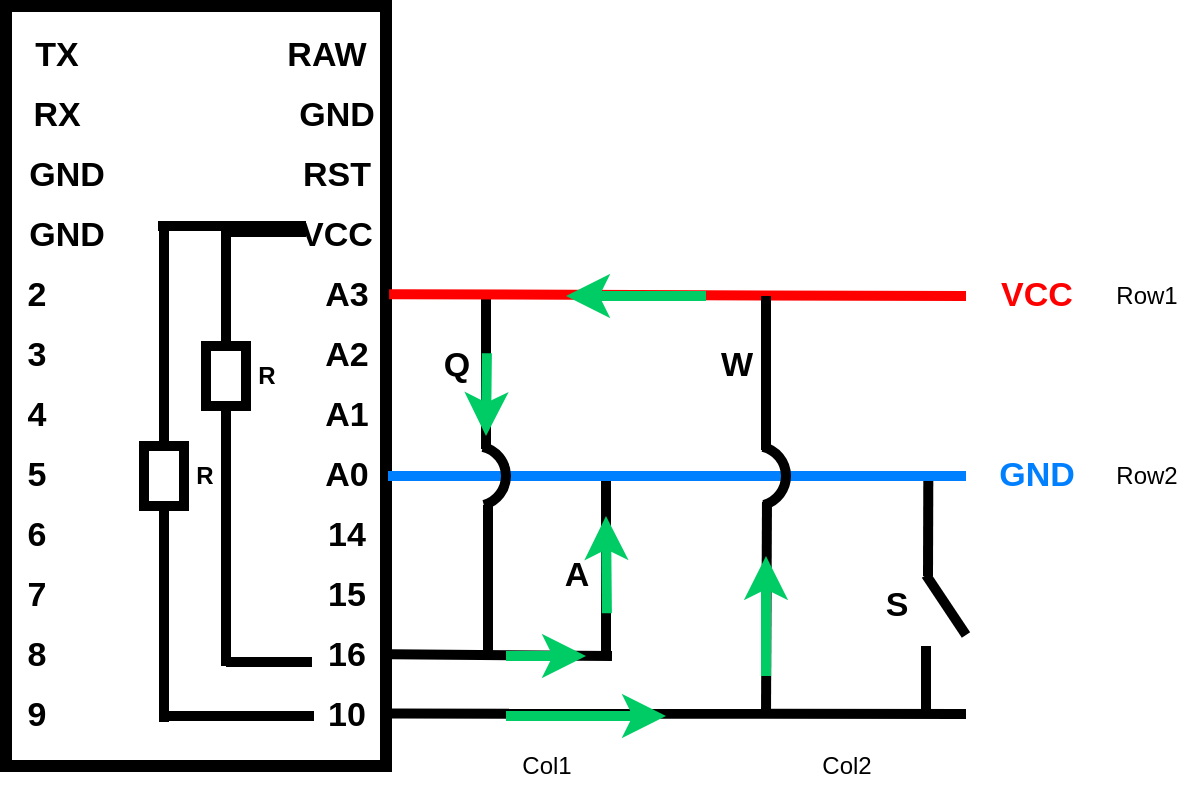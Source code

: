 <mxfile version="14.2.9" type="device"><diagram id="bNTXCz5VUX-kDg3vVEdZ" name="Page-1"><mxGraphModel dx="-12" dy="499" grid="1" gridSize="10" guides="1" tooltips="1" connect="1" arrows="1" fold="1" page="1" pageScale="1" pageWidth="827" pageHeight="1169" math="0" shadow="0"><root><mxCell id="0"/><mxCell id="1" parent="0"/><mxCell id="0zHug8cf5Yny5k7RIZ2s-1" value="" style="rounded=0;whiteSpace=wrap;html=1;strokeWidth=6;fontStyle=1;fontSize=17;" vertex="1" parent="1"><mxGeometry x="1560" y="115" width="190" height="380" as="geometry"/></mxCell><mxCell id="0zHug8cf5Yny5k7RIZ2s-2" value="10&lt;br style=&quot;font-size: 17px;&quot;&gt;" style="text;html=1;align=center;verticalAlign=middle;resizable=0;points=[];autosize=1;fontStyle=1;fontSize=17;" vertex="1" parent="1"><mxGeometry x="1715" y="455" width="30" height="30" as="geometry"/></mxCell><mxCell id="0zHug8cf5Yny5k7RIZ2s-3" value="16" style="text;html=1;align=center;verticalAlign=middle;resizable=0;points=[];autosize=1;fontStyle=1;fontSize=17;" vertex="1" parent="1"><mxGeometry x="1715" y="425" width="30" height="30" as="geometry"/></mxCell><mxCell id="0zHug8cf5Yny5k7RIZ2s-4" value="15" style="text;html=1;align=center;verticalAlign=middle;resizable=0;points=[];autosize=1;fontStyle=1;fontSize=17;" vertex="1" parent="1"><mxGeometry x="1715" y="395" width="30" height="30" as="geometry"/></mxCell><mxCell id="0zHug8cf5Yny5k7RIZ2s-5" value="14" style="text;html=1;align=center;verticalAlign=middle;resizable=0;points=[];autosize=1;fontStyle=1;fontSize=17;" vertex="1" parent="1"><mxGeometry x="1715" y="365" width="30" height="30" as="geometry"/></mxCell><mxCell id="0zHug8cf5Yny5k7RIZ2s-6" value="A0" style="text;html=1;align=center;verticalAlign=middle;resizable=0;points=[];autosize=1;fontStyle=1;fontSize=17;" vertex="1" parent="1"><mxGeometry x="1710" y="335" width="40" height="30" as="geometry"/></mxCell><mxCell id="0zHug8cf5Yny5k7RIZ2s-7" value="A1" style="text;html=1;align=center;verticalAlign=middle;resizable=0;points=[];autosize=1;fontStyle=1;fontSize=17;" vertex="1" parent="1"><mxGeometry x="1710" y="305" width="40" height="30" as="geometry"/></mxCell><mxCell id="0zHug8cf5Yny5k7RIZ2s-8" value="A2" style="text;html=1;align=center;verticalAlign=middle;resizable=0;points=[];autosize=1;fontStyle=1;fontSize=17;" vertex="1" parent="1"><mxGeometry x="1710" y="275" width="40" height="30" as="geometry"/></mxCell><mxCell id="0zHug8cf5Yny5k7RIZ2s-9" value="A3" style="text;html=1;align=center;verticalAlign=middle;resizable=0;points=[];autosize=1;fontStyle=1;fontSize=17;" vertex="1" parent="1"><mxGeometry x="1710" y="245" width="40" height="30" as="geometry"/></mxCell><mxCell id="0zHug8cf5Yny5k7RIZ2s-10" value="VCC" style="text;html=1;align=center;verticalAlign=middle;resizable=0;points=[];autosize=1;fontStyle=1;fontSize=17;" vertex="1" parent="1"><mxGeometry x="1700" y="215" width="50" height="30" as="geometry"/></mxCell><mxCell id="0zHug8cf5Yny5k7RIZ2s-11" value="RST" style="text;html=1;align=center;verticalAlign=middle;resizable=0;points=[];autosize=1;fontStyle=1;fontSize=17;" vertex="1" parent="1"><mxGeometry x="1700" y="185" width="50" height="30" as="geometry"/></mxCell><mxCell id="0zHug8cf5Yny5k7RIZ2s-12" value="GND" style="text;html=1;align=center;verticalAlign=middle;resizable=0;points=[];autosize=1;fontStyle=1;fontSize=17;" vertex="1" parent="1"><mxGeometry x="1700" y="155" width="50" height="30" as="geometry"/></mxCell><mxCell id="0zHug8cf5Yny5k7RIZ2s-13" value="RAW" style="text;html=1;align=center;verticalAlign=middle;resizable=0;points=[];autosize=1;fontStyle=1;fontSize=17;" vertex="1" parent="1"><mxGeometry x="1690" y="125" width="60" height="30" as="geometry"/></mxCell><mxCell id="0zHug8cf5Yny5k7RIZ2s-14" value="" style="endArrow=none;html=1;strokeWidth=5;" edge="1" parent="1" source="0zHug8cf5Yny5k7RIZ2s-29"><mxGeometry width="50" height="50" relative="1" as="geometry"><mxPoint x="1670" y="324" as="sourcePoint"/><mxPoint x="1670" y="226" as="targetPoint"/></mxGeometry></mxCell><mxCell id="0zHug8cf5Yny5k7RIZ2s-15" value="9" style="text;html=1;align=center;verticalAlign=middle;resizable=0;points=[];autosize=1;fontStyle=1;fontSize=17;" vertex="1" parent="1"><mxGeometry x="1565" y="455" width="20" height="30" as="geometry"/></mxCell><mxCell id="0zHug8cf5Yny5k7RIZ2s-16" value="8" style="text;html=1;align=center;verticalAlign=middle;resizable=0;points=[];autosize=1;fontStyle=1;fontSize=17;" vertex="1" parent="1"><mxGeometry x="1565" y="425" width="20" height="30" as="geometry"/></mxCell><mxCell id="0zHug8cf5Yny5k7RIZ2s-17" value="7" style="text;html=1;align=center;verticalAlign=middle;resizable=0;points=[];autosize=1;fontStyle=1;fontSize=17;" vertex="1" parent="1"><mxGeometry x="1565" y="395" width="20" height="30" as="geometry"/></mxCell><mxCell id="0zHug8cf5Yny5k7RIZ2s-18" value="6" style="text;html=1;align=center;verticalAlign=middle;resizable=0;points=[];autosize=1;fontStyle=1;fontSize=17;" vertex="1" parent="1"><mxGeometry x="1565" y="365" width="20" height="30" as="geometry"/></mxCell><mxCell id="0zHug8cf5Yny5k7RIZ2s-19" value="5" style="text;html=1;align=center;verticalAlign=middle;resizable=0;points=[];autosize=1;fontStyle=1;fontSize=17;" vertex="1" parent="1"><mxGeometry x="1565" y="335" width="20" height="30" as="geometry"/></mxCell><mxCell id="0zHug8cf5Yny5k7RIZ2s-20" value="4" style="text;html=1;align=center;verticalAlign=middle;resizable=0;points=[];autosize=1;fontStyle=1;fontSize=17;" vertex="1" parent="1"><mxGeometry x="1565" y="305" width="20" height="30" as="geometry"/></mxCell><mxCell id="0zHug8cf5Yny5k7RIZ2s-21" value="3" style="text;html=1;align=center;verticalAlign=middle;resizable=0;points=[];autosize=1;fontStyle=1;fontSize=17;" vertex="1" parent="1"><mxGeometry x="1565" y="275" width="20" height="30" as="geometry"/></mxCell><mxCell id="0zHug8cf5Yny5k7RIZ2s-22" value="2" style="text;html=1;align=center;verticalAlign=middle;resizable=0;points=[];autosize=1;fontStyle=1;fontSize=17;" vertex="1" parent="1"><mxGeometry x="1565" y="245" width="20" height="30" as="geometry"/></mxCell><mxCell id="0zHug8cf5Yny5k7RIZ2s-23" value="GND" style="text;html=1;align=center;verticalAlign=middle;resizable=0;points=[];autosize=1;fontStyle=1;fontSize=17;" vertex="1" parent="1"><mxGeometry x="1565" y="215" width="50" height="30" as="geometry"/></mxCell><mxCell id="0zHug8cf5Yny5k7RIZ2s-24" value="GND" style="text;html=1;align=center;verticalAlign=middle;resizable=0;points=[];autosize=1;fontStyle=1;fontSize=17;" vertex="1" parent="1"><mxGeometry x="1565" y="185" width="50" height="30" as="geometry"/></mxCell><mxCell id="0zHug8cf5Yny5k7RIZ2s-25" value="RX" style="text;html=1;align=center;verticalAlign=middle;resizable=0;points=[];autosize=1;fontStyle=1;fontSize=17;" vertex="1" parent="1"><mxGeometry x="1565" y="155" width="40" height="30" as="geometry"/></mxCell><mxCell id="0zHug8cf5Yny5k7RIZ2s-26" value="TX" style="text;html=1;align=center;verticalAlign=middle;resizable=0;points=[];autosize=1;fontStyle=1;fontSize=17;" vertex="1" parent="1"><mxGeometry x="1565" y="125" width="40" height="30" as="geometry"/></mxCell><mxCell id="0zHug8cf5Yny5k7RIZ2s-27" value="R" style="text;html=1;align=center;verticalAlign=middle;resizable=0;points=[];autosize=1;strokeWidth=5;fontStyle=1" vertex="1" parent="1"><mxGeometry x="1680" y="290" width="20" height="20" as="geometry"/></mxCell><mxCell id="0zHug8cf5Yny5k7RIZ2s-28" value="" style="endArrow=none;html=1;fontSize=17;strokeWidth=5;" edge="1" parent="1"><mxGeometry width="50" height="50" relative="1" as="geometry"><mxPoint x="1710" y="228" as="sourcePoint"/><mxPoint x="1670" y="228" as="targetPoint"/></mxGeometry></mxCell><mxCell id="0zHug8cf5Yny5k7RIZ2s-29" value="" style="rounded=0;whiteSpace=wrap;html=1;strokeWidth=5;" vertex="1" parent="1"><mxGeometry x="1660" y="285" width="20" height="30" as="geometry"/></mxCell><mxCell id="0zHug8cf5Yny5k7RIZ2s-30" value="" style="endArrow=none;html=1;strokeWidth=5;" edge="1" parent="1" source="0zHug8cf5Yny5k7RIZ2s-31"><mxGeometry width="50" height="50" relative="1" as="geometry"><mxPoint x="1639" y="324.5" as="sourcePoint"/><mxPoint x="1639" y="226.5" as="targetPoint"/></mxGeometry></mxCell><mxCell id="0zHug8cf5Yny5k7RIZ2s-31" value="" style="rounded=0;whiteSpace=wrap;html=1;strokeWidth=5;" vertex="1" parent="1"><mxGeometry x="1629" y="335" width="20" height="30" as="geometry"/></mxCell><mxCell id="0zHug8cf5Yny5k7RIZ2s-32" value="" style="endArrow=none;html=1;strokeWidth=5;entryX=0.2;entryY=0.333;entryDx=0;entryDy=0;entryPerimeter=0;" edge="1" parent="1" target="0zHug8cf5Yny5k7RIZ2s-10"><mxGeometry width="50" height="50" relative="1" as="geometry"><mxPoint x="1636" y="225" as="sourcePoint"/><mxPoint x="1700" y="225" as="targetPoint"/></mxGeometry></mxCell><mxCell id="0zHug8cf5Yny5k7RIZ2s-33" value="" style="endArrow=none;html=1;strokeWidth=5;exitX=1.011;exitY=0.931;exitDx=0;exitDy=0;exitPerimeter=0;" edge="1" parent="1" source="0zHug8cf5Yny5k7RIZ2s-1"><mxGeometry width="50" height="50" relative="1" as="geometry"><mxPoint x="1752" y="475" as="sourcePoint"/><mxPoint x="2040" y="469" as="targetPoint"/></mxGeometry></mxCell><mxCell id="0zHug8cf5Yny5k7RIZ2s-34" value="" style="endArrow=none;html=1;strokeWidth=5;" edge="1" parent="1"><mxGeometry width="50" height="50" relative="1" as="geometry"><mxPoint x="1800" y="336.5" as="sourcePoint"/><mxPoint x="1800" y="260" as="targetPoint"/></mxGeometry></mxCell><mxCell id="0zHug8cf5Yny5k7RIZ2s-35" value="" style="endArrow=none;html=1;strokeWidth=5;entryX=0.5;entryY=1;entryDx=0;entryDy=0;" edge="1" parent="1" target="0zHug8cf5Yny5k7RIZ2s-31"><mxGeometry width="50" height="50" relative="1" as="geometry"><mxPoint x="1639" y="473" as="sourcePoint"/><mxPoint x="1660" y="325" as="targetPoint"/></mxGeometry></mxCell><mxCell id="0zHug8cf5Yny5k7RIZ2s-36" value="" style="endArrow=none;html=1;strokeWidth=5;" edge="1" parent="1"><mxGeometry width="50" height="50" relative="1" as="geometry"><mxPoint x="1640" y="470" as="sourcePoint"/><mxPoint x="1714" y="470" as="targetPoint"/></mxGeometry></mxCell><mxCell id="0zHug8cf5Yny5k7RIZ2s-37" value="" style="endArrow=none;html=1;strokeWidth=5;" edge="1" parent="1"><mxGeometry width="50" height="50" relative="1" as="geometry"><mxPoint x="1801" y="440" as="sourcePoint"/><mxPoint x="1801" y="364.5" as="targetPoint"/></mxGeometry></mxCell><mxCell id="0zHug8cf5Yny5k7RIZ2s-38" value="" style="endArrow=none;html=1;strokeWidth=5;" edge="1" parent="1"><mxGeometry width="50" height="50" relative="1" as="geometry"><mxPoint x="1860" y="440" as="sourcePoint"/><mxPoint x="1860" y="350" as="targetPoint"/></mxGeometry></mxCell><mxCell id="0zHug8cf5Yny5k7RIZ2s-39" value="" style="endArrow=none;html=1;strokeWidth=5;" edge="1" parent="1"><mxGeometry width="50" height="50" relative="1" as="geometry"><mxPoint x="2040" y="429.5" as="sourcePoint"/><mxPoint x="2020" y="399.5" as="targetPoint"/></mxGeometry></mxCell><mxCell id="0zHug8cf5Yny5k7RIZ2s-40" value="" style="endArrow=none;html=1;strokeWidth=5;exitX=1.039;exitY=0.471;exitDx=0;exitDy=0;exitPerimeter=0;strokeColor=#FF0000;" edge="1" parent="1" source="0zHug8cf5Yny5k7RIZ2s-9"><mxGeometry width="50" height="50" relative="1" as="geometry"><mxPoint x="1880" y="260.32" as="sourcePoint"/><mxPoint x="2040" y="260" as="targetPoint"/></mxGeometry></mxCell><mxCell id="0zHug8cf5Yny5k7RIZ2s-41" value="" style="endArrow=none;html=1;strokeWidth=5;" edge="1" parent="1"><mxGeometry width="50" height="50" relative="1" as="geometry"><mxPoint x="2020" y="470" as="sourcePoint"/><mxPoint x="2020" y="435" as="targetPoint"/></mxGeometry></mxCell><mxCell id="0zHug8cf5Yny5k7RIZ2s-42" value="" style="endArrow=none;html=1;strokeWidth=5;entryX=0.317;entryY=0.071;entryDx=0;entryDy=0;entryPerimeter=0;" edge="1" parent="1" target="0zHug8cf5Yny5k7RIZ2s-55"><mxGeometry width="50" height="50" relative="1" as="geometry"><mxPoint x="1940" y="469.5" as="sourcePoint"/><mxPoint x="1940.0" y="446.5" as="targetPoint"/></mxGeometry></mxCell><mxCell id="0zHug8cf5Yny5k7RIZ2s-43" value="" style="endArrow=none;html=1;strokeWidth=5;" edge="1" parent="1"><mxGeometry width="50" height="50" relative="1" as="geometry"><mxPoint x="2021" y="400" as="sourcePoint"/><mxPoint x="2021.16" y="350" as="targetPoint"/></mxGeometry></mxCell><mxCell id="0zHug8cf5Yny5k7RIZ2s-44" value="GND" style="text;html=1;align=center;verticalAlign=middle;resizable=0;points=[];autosize=1;fontStyle=1;fontSize=17;fontColor=#007FFF;" vertex="1" parent="1"><mxGeometry x="2050" y="335" width="50" height="30" as="geometry"/></mxCell><mxCell id="0zHug8cf5Yny5k7RIZ2s-45" value="VCC" style="text;html=1;align=center;verticalAlign=middle;resizable=0;points=[];autosize=1;fontStyle=1;fontSize=17;fontColor=#FF0000;" vertex="1" parent="1"><mxGeometry x="2050" y="245" width="50" height="30" as="geometry"/></mxCell><mxCell id="0zHug8cf5Yny5k7RIZ2s-46" value="Q" style="text;html=1;align=center;verticalAlign=middle;resizable=0;points=[];autosize=1;fontStyle=1;fontSize=17;" vertex="1" parent="1"><mxGeometry x="1770" y="280" width="30" height="30" as="geometry"/></mxCell><mxCell id="0zHug8cf5Yny5k7RIZ2s-47" value="W" style="text;html=1;align=center;verticalAlign=middle;resizable=0;points=[];autosize=1;fontStyle=1;fontSize=17;" vertex="1" parent="1"><mxGeometry x="1910" y="280" width="30" height="30" as="geometry"/></mxCell><mxCell id="0zHug8cf5Yny5k7RIZ2s-48" value="S" style="text;html=1;align=center;verticalAlign=middle;resizable=0;points=[];autosize=1;fontStyle=1;fontSize=17;" vertex="1" parent="1"><mxGeometry x="1990" y="400" width="30" height="30" as="geometry"/></mxCell><mxCell id="0zHug8cf5Yny5k7RIZ2s-49" value="A" style="text;html=1;align=center;verticalAlign=middle;resizable=0;points=[];autosize=1;fontStyle=1;fontSize=17;" vertex="1" parent="1"><mxGeometry x="1830" y="385" width="30" height="30" as="geometry"/></mxCell><mxCell id="0zHug8cf5Yny5k7RIZ2s-50" value="" style="endArrow=none;html=1;strokeWidth=5;exitX=0.5;exitY=1;exitDx=0;exitDy=0;" edge="1" parent="1" source="0zHug8cf5Yny5k7RIZ2s-29"><mxGeometry width="50" height="50" relative="1" as="geometry"><mxPoint x="1870" y="330" as="sourcePoint"/><mxPoint x="1670" y="445" as="targetPoint"/></mxGeometry></mxCell><mxCell id="0zHug8cf5Yny5k7RIZ2s-51" value="" style="endArrow=none;html=1;strokeColor=#000000;strokeWidth=5;fontColor=#000000;entryX=-0.067;entryY=0.6;entryDx=0;entryDy=0;entryPerimeter=0;" edge="1" parent="1" target="0zHug8cf5Yny5k7RIZ2s-3"><mxGeometry width="50" height="50" relative="1" as="geometry"><mxPoint x="1670" y="443" as="sourcePoint"/><mxPoint x="1920" y="280" as="targetPoint"/></mxGeometry></mxCell><mxCell id="0zHug8cf5Yny5k7RIZ2s-52" value="" style="endArrow=none;html=1;strokeColor=#000000;strokeWidth=5;fontColor=#000000;exitX=1.013;exitY=0.853;exitDx=0;exitDy=0;exitPerimeter=0;" edge="1" parent="1" source="0zHug8cf5Yny5k7RIZ2s-1"><mxGeometry width="50" height="50" relative="1" as="geometry"><mxPoint x="1750" y="380" as="sourcePoint"/><mxPoint x="1863" y="440" as="targetPoint"/></mxGeometry></mxCell><mxCell id="0zHug8cf5Yny5k7RIZ2s-53" value="" style="endArrow=none;html=1;strokeWidth=5;strokeColor=#007FFF;" edge="1" parent="1"><mxGeometry width="50" height="50" relative="1" as="geometry"><mxPoint x="1751" y="350" as="sourcePoint"/><mxPoint x="2040" y="350" as="targetPoint"/></mxGeometry></mxCell><mxCell id="0zHug8cf5Yny5k7RIZ2s-54" value="" style="verticalLabelPosition=bottom;verticalAlign=top;html=1;shape=mxgraph.basic.arc;startAngle=0.536;endAngle=0.958;strokeWidth=5;fillColor=#ffffff;gradientColor=#ffffff;direction=west;" vertex="1" parent="1"><mxGeometry x="1780" y="335" width="30" height="30" as="geometry"/></mxCell><mxCell id="0zHug8cf5Yny5k7RIZ2s-55" value="" style="verticalLabelPosition=bottom;verticalAlign=top;html=1;shape=mxgraph.basic.arc;startAngle=0.536;endAngle=0.958;strokeWidth=5;fillColor=#ffffff;gradientColor=#ffffff;direction=west;" vertex="1" parent="1"><mxGeometry x="1920" y="335" width="30" height="30" as="geometry"/></mxCell><mxCell id="0zHug8cf5Yny5k7RIZ2s-56" value="" style="endArrow=none;html=1;strokeColor=#000000;strokeWidth=5;fontColor=#000000;" edge="1" parent="1"><mxGeometry width="50" height="50" relative="1" as="geometry"><mxPoint x="1940" y="337" as="sourcePoint"/><mxPoint x="1940" y="260" as="targetPoint"/></mxGeometry></mxCell><mxCell id="0zHug8cf5Yny5k7RIZ2s-57" value="Row1" style="text;html=1;align=center;verticalAlign=middle;resizable=0;points=[];autosize=1;fontColor=#000000;" vertex="1" parent="1"><mxGeometry x="2105" y="250" width="50" height="20" as="geometry"/></mxCell><mxCell id="0zHug8cf5Yny5k7RIZ2s-58" value="Row2" style="text;html=1;align=center;verticalAlign=middle;resizable=0;points=[];autosize=1;fontColor=#000000;" vertex="1" parent="1"><mxGeometry x="2105" y="340" width="50" height="20" as="geometry"/></mxCell><mxCell id="0zHug8cf5Yny5k7RIZ2s-59" value="Col1" style="text;html=1;align=center;verticalAlign=middle;resizable=0;points=[];autosize=1;fontColor=#000000;" vertex="1" parent="1"><mxGeometry x="1810" y="485" width="40" height="20" as="geometry"/></mxCell><mxCell id="0zHug8cf5Yny5k7RIZ2s-60" value="Col2" style="text;html=1;align=center;verticalAlign=middle;resizable=0;points=[];autosize=1;fontColor=#000000;" vertex="1" parent="1"><mxGeometry x="1960" y="485" width="40" height="20" as="geometry"/></mxCell><mxCell id="0zHug8cf5Yny5k7RIZ2s-61" value="R" style="text;html=1;align=center;verticalAlign=middle;resizable=0;points=[];autosize=1;strokeWidth=5;fontStyle=1" vertex="1" parent="1"><mxGeometry x="1649" y="340" width="20" height="20" as="geometry"/></mxCell><mxCell id="0zHug8cf5Yny5k7RIZ2s-62" value="" style="endArrow=classic;html=1;strokeWidth=5;strokeColor=#00CC66;" edge="1" parent="1"><mxGeometry width="50" height="50" relative="1" as="geometry"><mxPoint x="1810" y="470" as="sourcePoint"/><mxPoint x="1890" y="470" as="targetPoint"/></mxGeometry></mxCell><mxCell id="0zHug8cf5Yny5k7RIZ2s-63" value="" style="endArrow=classic;html=1;strokeWidth=5;strokeColor=#00CC66;" edge="1" parent="1"><mxGeometry width="50" height="50" relative="1" as="geometry"><mxPoint x="1940" y="450" as="sourcePoint"/><mxPoint x="1940" y="390" as="targetPoint"/></mxGeometry></mxCell><mxCell id="0zHug8cf5Yny5k7RIZ2s-64" value="" style="endArrow=classic;html=1;strokeWidth=5;strokeColor=#00CC66;" edge="1" parent="1"><mxGeometry width="50" height="50" relative="1" as="geometry"><mxPoint x="1910" y="260" as="sourcePoint"/><mxPoint x="1840" y="260" as="targetPoint"/></mxGeometry></mxCell><mxCell id="0zHug8cf5Yny5k7RIZ2s-65" value="" style="endArrow=classic;html=1;strokeWidth=5;strokeColor=#00CC66;exitX=1.015;exitY=0.288;exitDx=0;exitDy=0;exitPerimeter=0;" edge="1" parent="1" source="0zHug8cf5Yny5k7RIZ2s-46"><mxGeometry width="50" height="50" relative="1" as="geometry"><mxPoint x="1920" y="270" as="sourcePoint"/><mxPoint x="1800" y="330" as="targetPoint"/></mxGeometry></mxCell><mxCell id="0zHug8cf5Yny5k7RIZ2s-66" value="" style="endArrow=classic;html=1;strokeWidth=5;strokeColor=#00CC66;" edge="1" parent="1"><mxGeometry width="50" height="50" relative="1" as="geometry"><mxPoint x="1810" y="440" as="sourcePoint"/><mxPoint x="1850" y="440" as="targetPoint"/></mxGeometry></mxCell><mxCell id="0zHug8cf5Yny5k7RIZ2s-67" value="" style="endArrow=classic;html=1;strokeWidth=5;strokeColor=#00CC66;exitX=1.015;exitY=1.121;exitDx=0;exitDy=0;exitPerimeter=0;" edge="1" parent="1" source="0zHug8cf5Yny5k7RIZ2s-49"><mxGeometry width="50" height="50" relative="1" as="geometry"><mxPoint x="1920" y="270" as="sourcePoint"/><mxPoint x="1860" y="370" as="targetPoint"/></mxGeometry></mxCell></root></mxGraphModel></diagram></mxfile>